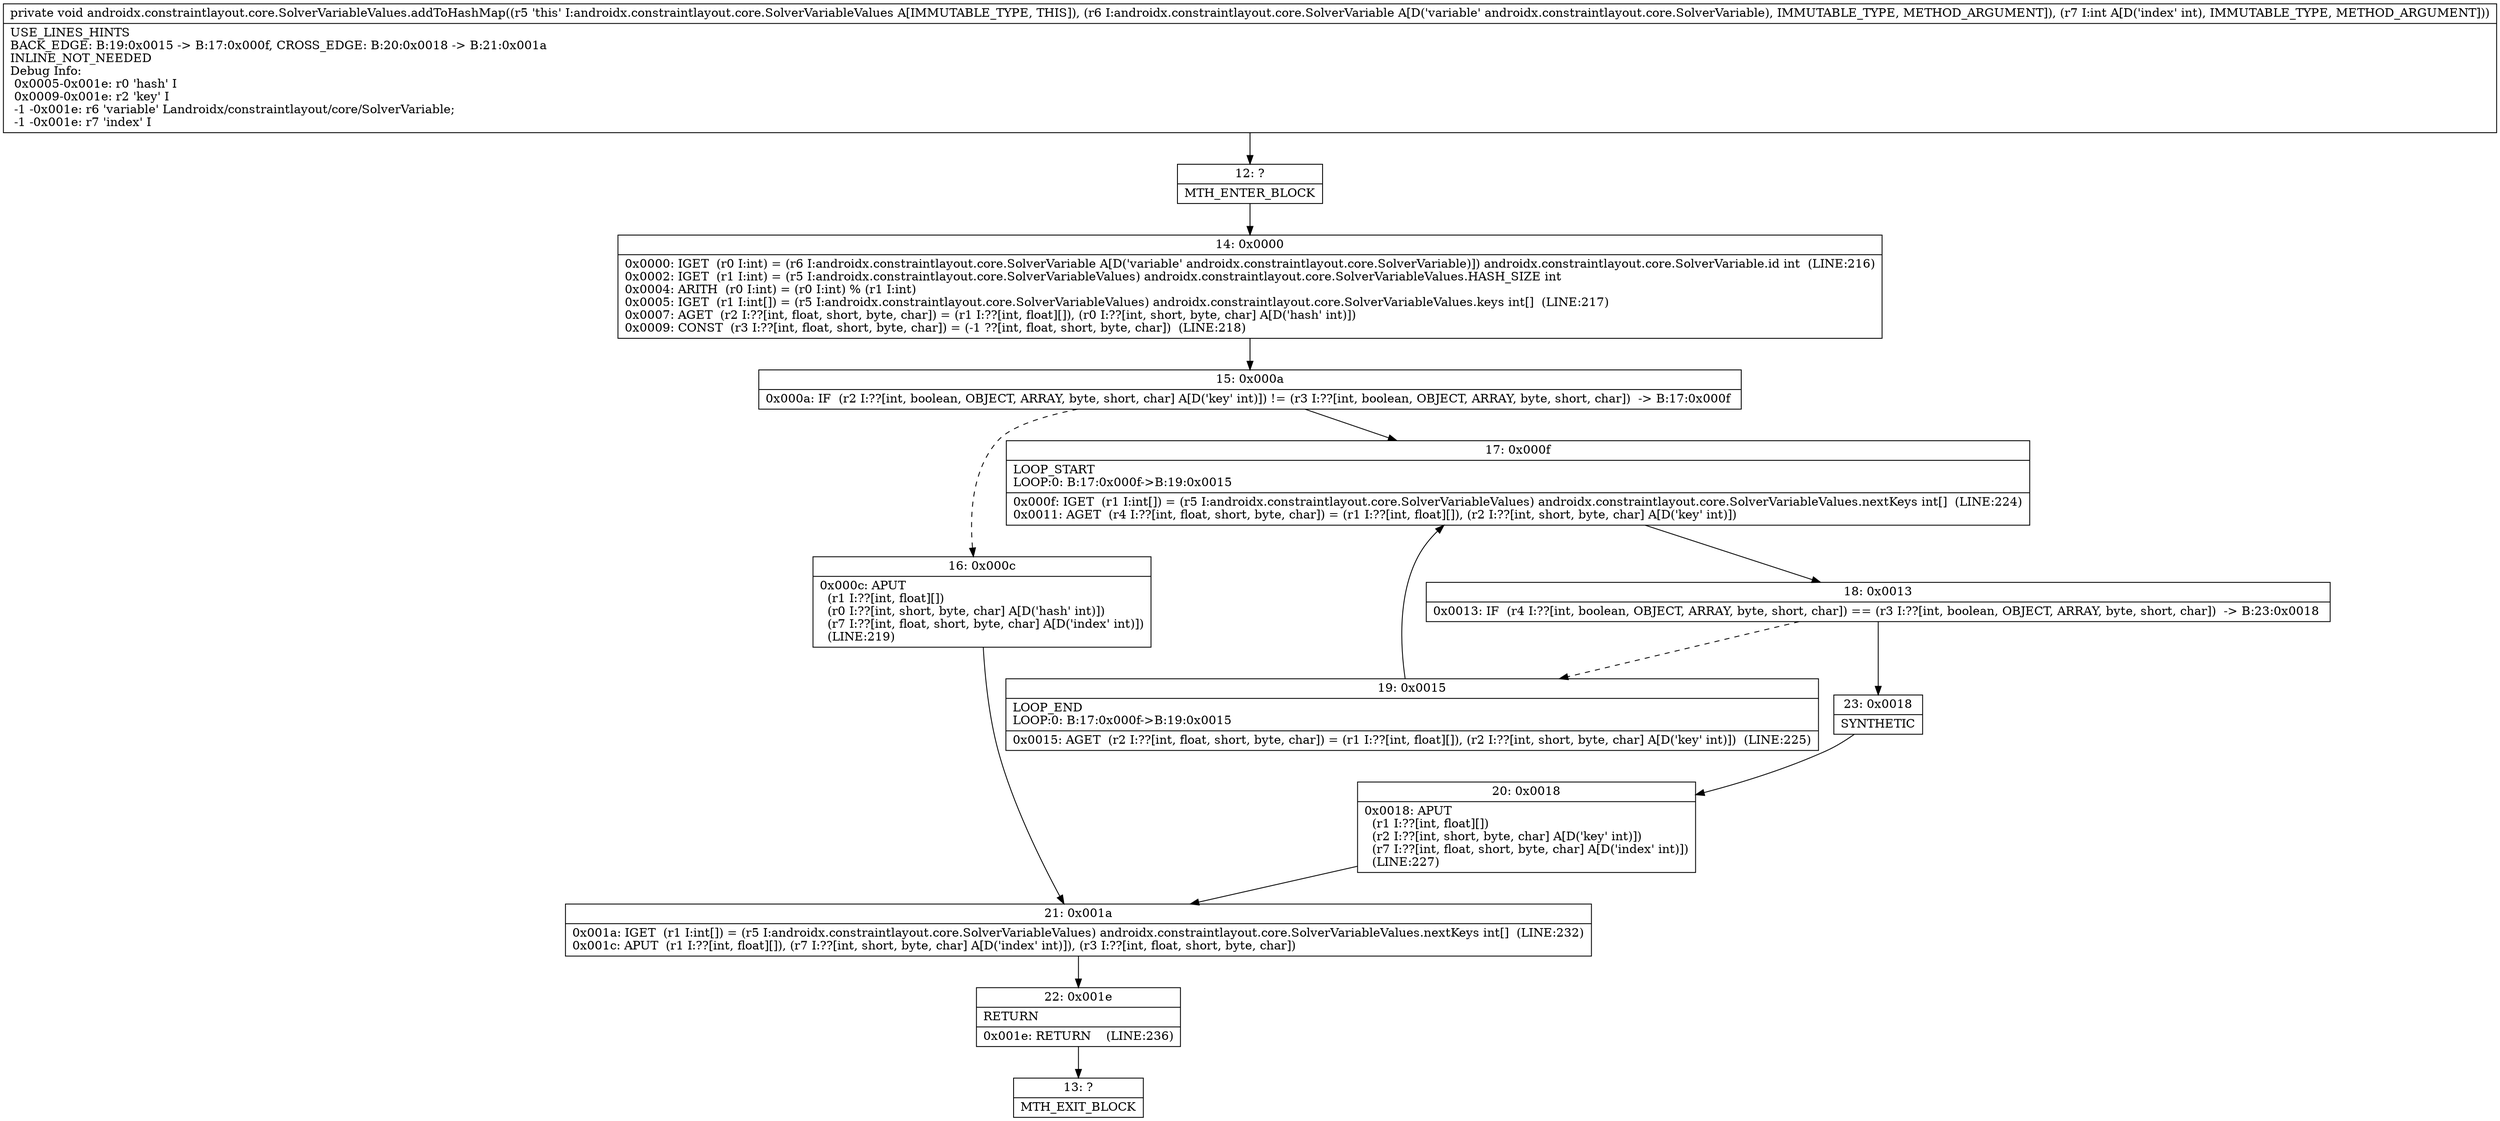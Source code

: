 digraph "CFG forandroidx.constraintlayout.core.SolverVariableValues.addToHashMap(Landroidx\/constraintlayout\/core\/SolverVariable;I)V" {
Node_12 [shape=record,label="{12\:\ ?|MTH_ENTER_BLOCK\l}"];
Node_14 [shape=record,label="{14\:\ 0x0000|0x0000: IGET  (r0 I:int) = (r6 I:androidx.constraintlayout.core.SolverVariable A[D('variable' androidx.constraintlayout.core.SolverVariable)]) androidx.constraintlayout.core.SolverVariable.id int  (LINE:216)\l0x0002: IGET  (r1 I:int) = (r5 I:androidx.constraintlayout.core.SolverVariableValues) androidx.constraintlayout.core.SolverVariableValues.HASH_SIZE int \l0x0004: ARITH  (r0 I:int) = (r0 I:int) % (r1 I:int) \l0x0005: IGET  (r1 I:int[]) = (r5 I:androidx.constraintlayout.core.SolverVariableValues) androidx.constraintlayout.core.SolverVariableValues.keys int[]  (LINE:217)\l0x0007: AGET  (r2 I:??[int, float, short, byte, char]) = (r1 I:??[int, float][]), (r0 I:??[int, short, byte, char] A[D('hash' int)]) \l0x0009: CONST  (r3 I:??[int, float, short, byte, char]) = (\-1 ??[int, float, short, byte, char])  (LINE:218)\l}"];
Node_15 [shape=record,label="{15\:\ 0x000a|0x000a: IF  (r2 I:??[int, boolean, OBJECT, ARRAY, byte, short, char] A[D('key' int)]) != (r3 I:??[int, boolean, OBJECT, ARRAY, byte, short, char])  \-\> B:17:0x000f \l}"];
Node_16 [shape=record,label="{16\:\ 0x000c|0x000c: APUT  \l  (r1 I:??[int, float][])\l  (r0 I:??[int, short, byte, char] A[D('hash' int)])\l  (r7 I:??[int, float, short, byte, char] A[D('index' int)])\l  (LINE:219)\l}"];
Node_21 [shape=record,label="{21\:\ 0x001a|0x001a: IGET  (r1 I:int[]) = (r5 I:androidx.constraintlayout.core.SolverVariableValues) androidx.constraintlayout.core.SolverVariableValues.nextKeys int[]  (LINE:232)\l0x001c: APUT  (r1 I:??[int, float][]), (r7 I:??[int, short, byte, char] A[D('index' int)]), (r3 I:??[int, float, short, byte, char]) \l}"];
Node_22 [shape=record,label="{22\:\ 0x001e|RETURN\l|0x001e: RETURN    (LINE:236)\l}"];
Node_13 [shape=record,label="{13\:\ ?|MTH_EXIT_BLOCK\l}"];
Node_17 [shape=record,label="{17\:\ 0x000f|LOOP_START\lLOOP:0: B:17:0x000f\-\>B:19:0x0015\l|0x000f: IGET  (r1 I:int[]) = (r5 I:androidx.constraintlayout.core.SolverVariableValues) androidx.constraintlayout.core.SolverVariableValues.nextKeys int[]  (LINE:224)\l0x0011: AGET  (r4 I:??[int, float, short, byte, char]) = (r1 I:??[int, float][]), (r2 I:??[int, short, byte, char] A[D('key' int)]) \l}"];
Node_18 [shape=record,label="{18\:\ 0x0013|0x0013: IF  (r4 I:??[int, boolean, OBJECT, ARRAY, byte, short, char]) == (r3 I:??[int, boolean, OBJECT, ARRAY, byte, short, char])  \-\> B:23:0x0018 \l}"];
Node_19 [shape=record,label="{19\:\ 0x0015|LOOP_END\lLOOP:0: B:17:0x000f\-\>B:19:0x0015\l|0x0015: AGET  (r2 I:??[int, float, short, byte, char]) = (r1 I:??[int, float][]), (r2 I:??[int, short, byte, char] A[D('key' int)])  (LINE:225)\l}"];
Node_23 [shape=record,label="{23\:\ 0x0018|SYNTHETIC\l}"];
Node_20 [shape=record,label="{20\:\ 0x0018|0x0018: APUT  \l  (r1 I:??[int, float][])\l  (r2 I:??[int, short, byte, char] A[D('key' int)])\l  (r7 I:??[int, float, short, byte, char] A[D('index' int)])\l  (LINE:227)\l}"];
MethodNode[shape=record,label="{private void androidx.constraintlayout.core.SolverVariableValues.addToHashMap((r5 'this' I:androidx.constraintlayout.core.SolverVariableValues A[IMMUTABLE_TYPE, THIS]), (r6 I:androidx.constraintlayout.core.SolverVariable A[D('variable' androidx.constraintlayout.core.SolverVariable), IMMUTABLE_TYPE, METHOD_ARGUMENT]), (r7 I:int A[D('index' int), IMMUTABLE_TYPE, METHOD_ARGUMENT]))  | USE_LINES_HINTS\lBACK_EDGE: B:19:0x0015 \-\> B:17:0x000f, CROSS_EDGE: B:20:0x0018 \-\> B:21:0x001a\lINLINE_NOT_NEEDED\lDebug Info:\l  0x0005\-0x001e: r0 'hash' I\l  0x0009\-0x001e: r2 'key' I\l  \-1 \-0x001e: r6 'variable' Landroidx\/constraintlayout\/core\/SolverVariable;\l  \-1 \-0x001e: r7 'index' I\l}"];
MethodNode -> Node_12;Node_12 -> Node_14;
Node_14 -> Node_15;
Node_15 -> Node_16[style=dashed];
Node_15 -> Node_17;
Node_16 -> Node_21;
Node_21 -> Node_22;
Node_22 -> Node_13;
Node_17 -> Node_18;
Node_18 -> Node_19[style=dashed];
Node_18 -> Node_23;
Node_19 -> Node_17;
Node_23 -> Node_20;
Node_20 -> Node_21;
}

